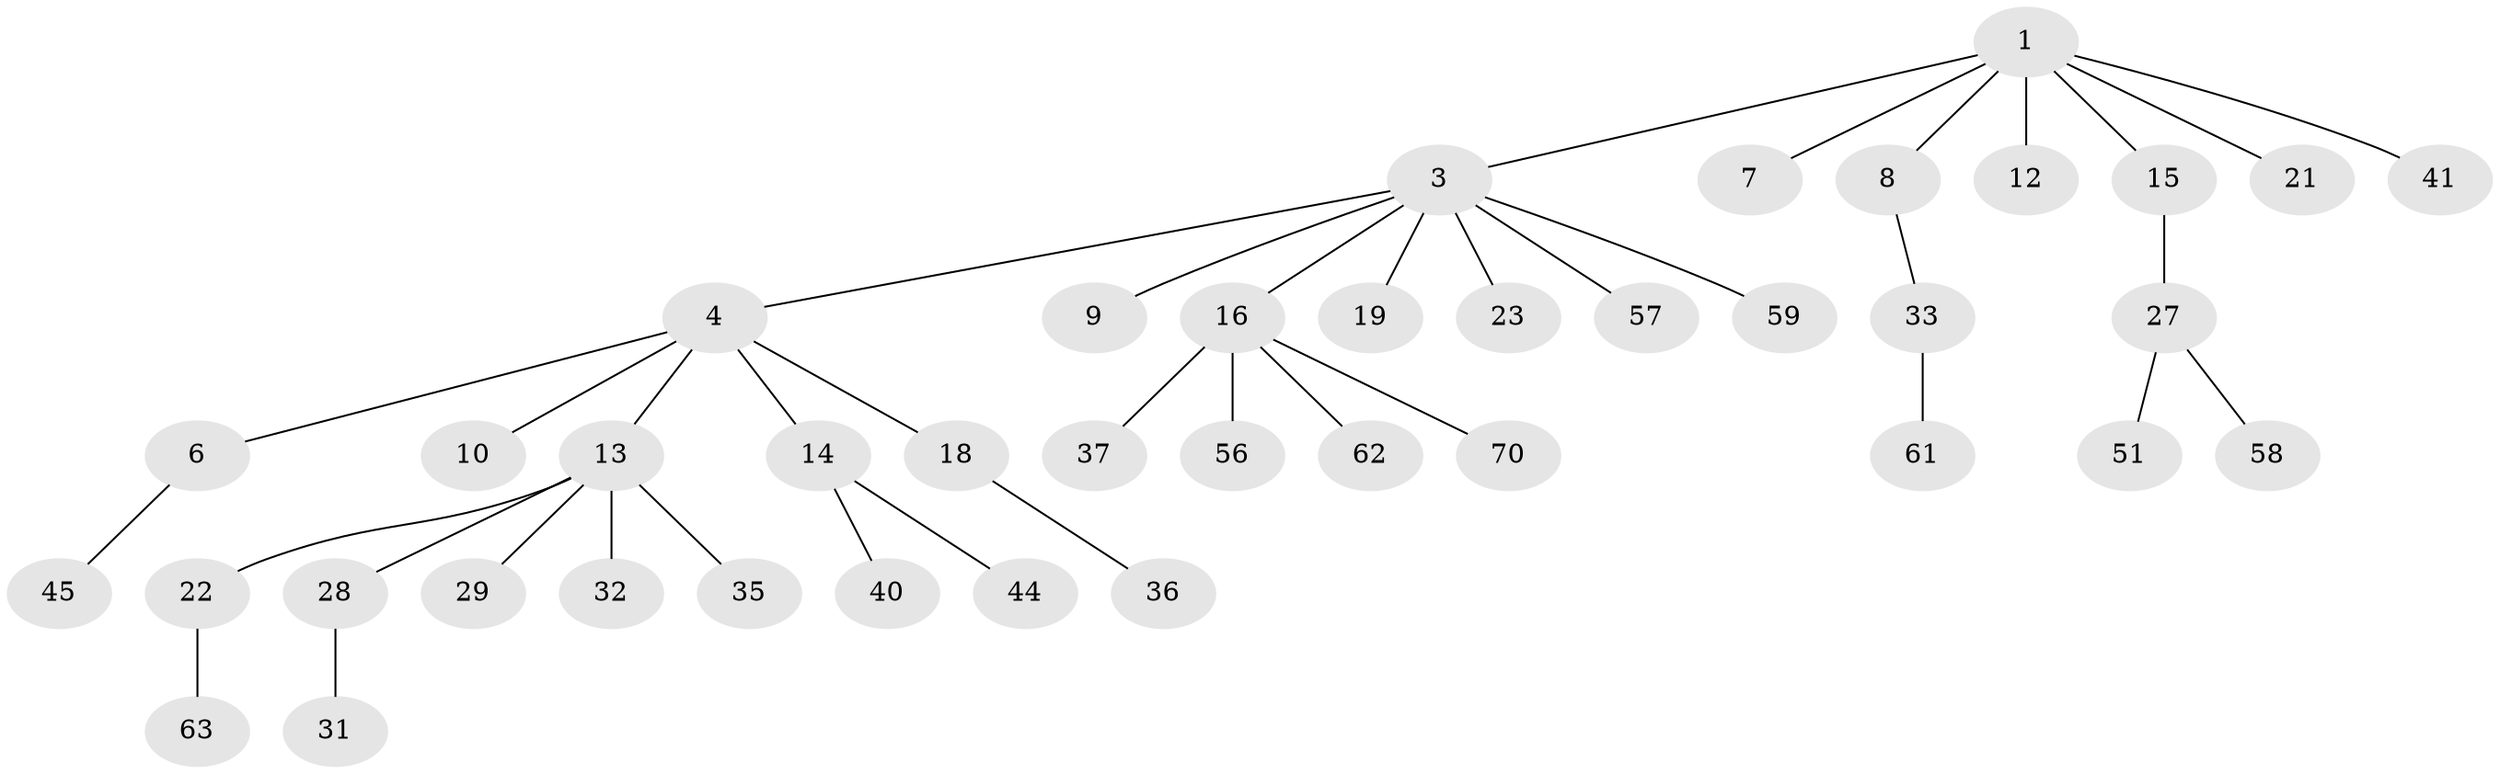 // original degree distribution, {7: 0.024691358024691357, 2: 0.2839506172839506, 6: 0.024691358024691357, 3: 0.1111111111111111, 1: 0.49382716049382713, 4: 0.04938271604938271, 5: 0.012345679012345678}
// Generated by graph-tools (version 1.1) at 2025/15/03/09/25 04:15:42]
// undirected, 40 vertices, 39 edges
graph export_dot {
graph [start="1"]
  node [color=gray90,style=filled];
  1 [super="+2"];
  3 [super="+5"];
  4;
  6;
  7;
  8;
  9 [super="+26+75+43"];
  10 [super="+24+11"];
  12 [super="+17"];
  13 [super="+73+20"];
  14 [super="+54+30"];
  15;
  16 [super="+34"];
  18 [super="+76+66"];
  19;
  21 [super="+49+46"];
  22;
  23 [super="+42"];
  27;
  28;
  29 [super="+38+71"];
  31;
  32 [super="+79"];
  33;
  35 [super="+60"];
  36;
  37;
  40;
  41;
  44 [super="+68"];
  45;
  51;
  56;
  57;
  58;
  59;
  61 [super="+69"];
  62;
  63;
  70;
  1 -- 3;
  1 -- 7;
  1 -- 12;
  1 -- 15;
  1 -- 21;
  1 -- 41;
  1 -- 8;
  3 -- 4;
  3 -- 9;
  3 -- 16;
  3 -- 23;
  3 -- 59;
  3 -- 19;
  3 -- 57;
  4 -- 6;
  4 -- 10;
  4 -- 13;
  4 -- 14;
  4 -- 18;
  6 -- 45;
  8 -- 33;
  13 -- 22;
  13 -- 32;
  13 -- 29;
  13 -- 35;
  13 -- 28;
  14 -- 40;
  14 -- 44;
  15 -- 27;
  16 -- 56;
  16 -- 62;
  16 -- 70;
  16 -- 37;
  18 -- 36;
  22 -- 63;
  27 -- 51;
  27 -- 58;
  28 -- 31;
  33 -- 61;
}
